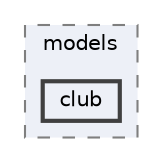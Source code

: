 digraph "/Users/nicolapanozzo/unibo/Kaunas Courses/Component Based Software Engineering/chesscom_api_wrapper/app/chesscomwrapper/src/models/club"
{
 // LATEX_PDF_SIZE
  bgcolor="transparent";
  edge [fontname=Helvetica,fontsize=10,labelfontname=Helvetica,labelfontsize=10];
  node [fontname=Helvetica,fontsize=10,shape=box,height=0.2,width=0.4];
  compound=true
  subgraph clusterdir_bdeba5f06b852fec80257c0bf4c3c36e {
    graph [ bgcolor="#edf0f7", pencolor="grey50", label="models", fontname=Helvetica,fontsize=10 style="filled,dashed", URL="dir_bdeba5f06b852fec80257c0bf4c3c36e.html",tooltip=""]
  dir_1773b57843330c281a9bcacdfa0f6604 [label="club", fillcolor="#edf0f7", color="grey25", style="filled,bold", URL="dir_1773b57843330c281a9bcacdfa0f6604.html",tooltip=""];
  }
}
